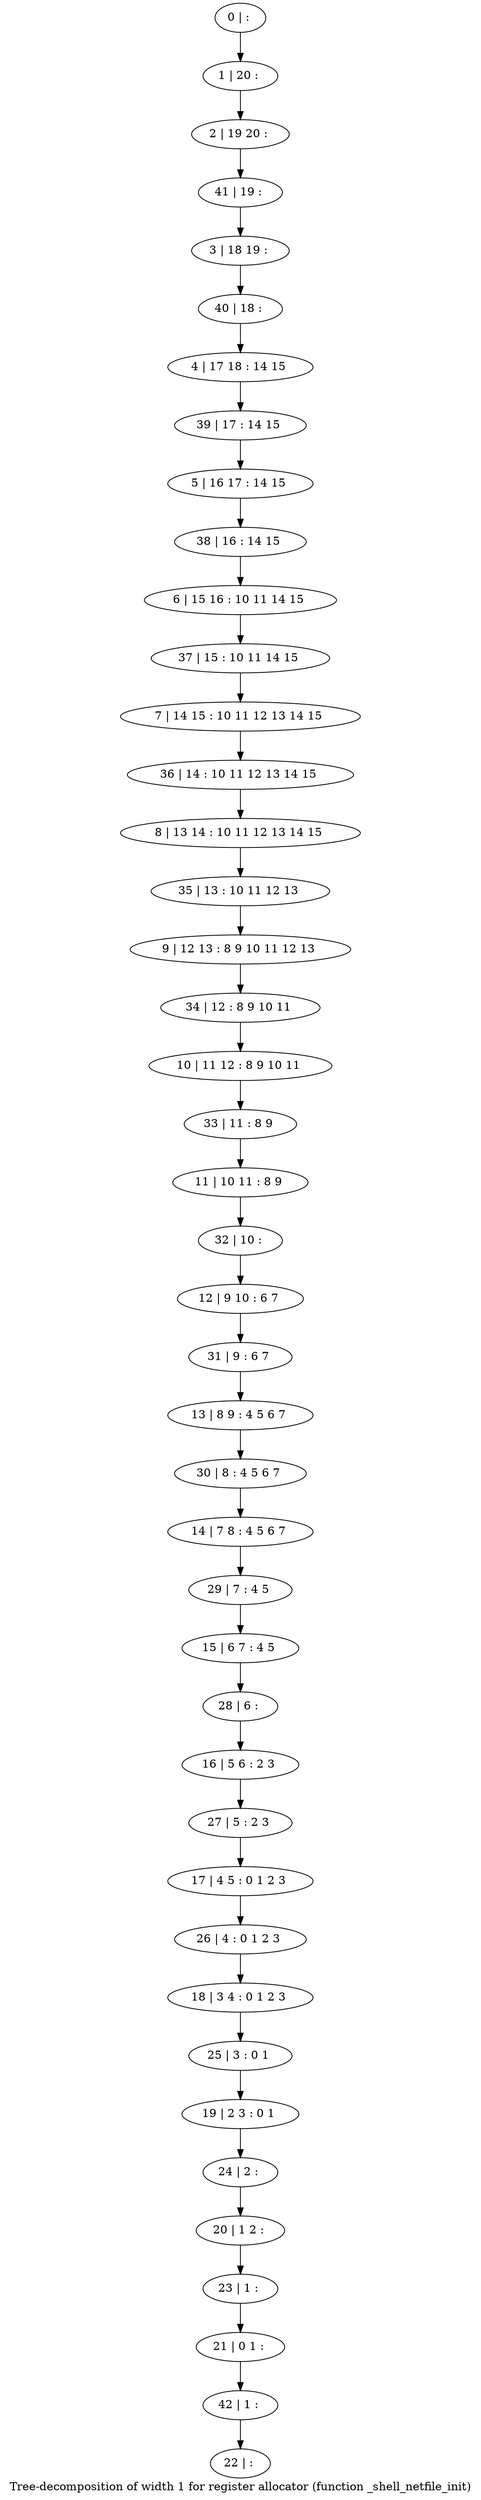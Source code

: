 digraph G {
graph [label="Tree-decomposition of width 1 for register allocator (function _shell_netfile_init)"]
0[label="0 | : "];
1[label="1 | 20 : "];
2[label="2 | 19 20 : "];
3[label="3 | 18 19 : "];
4[label="4 | 17 18 : 14 15 "];
5[label="5 | 16 17 : 14 15 "];
6[label="6 | 15 16 : 10 11 14 15 "];
7[label="7 | 14 15 : 10 11 12 13 14 15 "];
8[label="8 | 13 14 : 10 11 12 13 14 15 "];
9[label="9 | 12 13 : 8 9 10 11 12 13 "];
10[label="10 | 11 12 : 8 9 10 11 "];
11[label="11 | 10 11 : 8 9 "];
12[label="12 | 9 10 : 6 7 "];
13[label="13 | 8 9 : 4 5 6 7 "];
14[label="14 | 7 8 : 4 5 6 7 "];
15[label="15 | 6 7 : 4 5 "];
16[label="16 | 5 6 : 2 3 "];
17[label="17 | 4 5 : 0 1 2 3 "];
18[label="18 | 3 4 : 0 1 2 3 "];
19[label="19 | 2 3 : 0 1 "];
20[label="20 | 1 2 : "];
21[label="21 | 0 1 : "];
22[label="22 | : "];
23[label="23 | 1 : "];
24[label="24 | 2 : "];
25[label="25 | 3 : 0 1 "];
26[label="26 | 4 : 0 1 2 3 "];
27[label="27 | 5 : 2 3 "];
28[label="28 | 6 : "];
29[label="29 | 7 : 4 5 "];
30[label="30 | 8 : 4 5 6 7 "];
31[label="31 | 9 : 6 7 "];
32[label="32 | 10 : "];
33[label="33 | 11 : 8 9 "];
34[label="34 | 12 : 8 9 10 11 "];
35[label="35 | 13 : 10 11 12 13 "];
36[label="36 | 14 : 10 11 12 13 14 15 "];
37[label="37 | 15 : 10 11 14 15 "];
38[label="38 | 16 : 14 15 "];
39[label="39 | 17 : 14 15 "];
40[label="40 | 18 : "];
41[label="41 | 19 : "];
42[label="42 | 1 : "];
0->1 ;
1->2 ;
23->21 ;
20->23 ;
24->20 ;
19->24 ;
25->19 ;
18->25 ;
26->18 ;
17->26 ;
27->17 ;
16->27 ;
28->16 ;
15->28 ;
29->15 ;
14->29 ;
30->14 ;
13->30 ;
31->13 ;
12->31 ;
32->12 ;
11->32 ;
33->11 ;
10->33 ;
34->10 ;
9->34 ;
35->9 ;
8->35 ;
36->8 ;
7->36 ;
37->7 ;
6->37 ;
38->6 ;
5->38 ;
39->5 ;
4->39 ;
40->4 ;
3->40 ;
41->3 ;
2->41 ;
42->22 ;
21->42 ;
}
